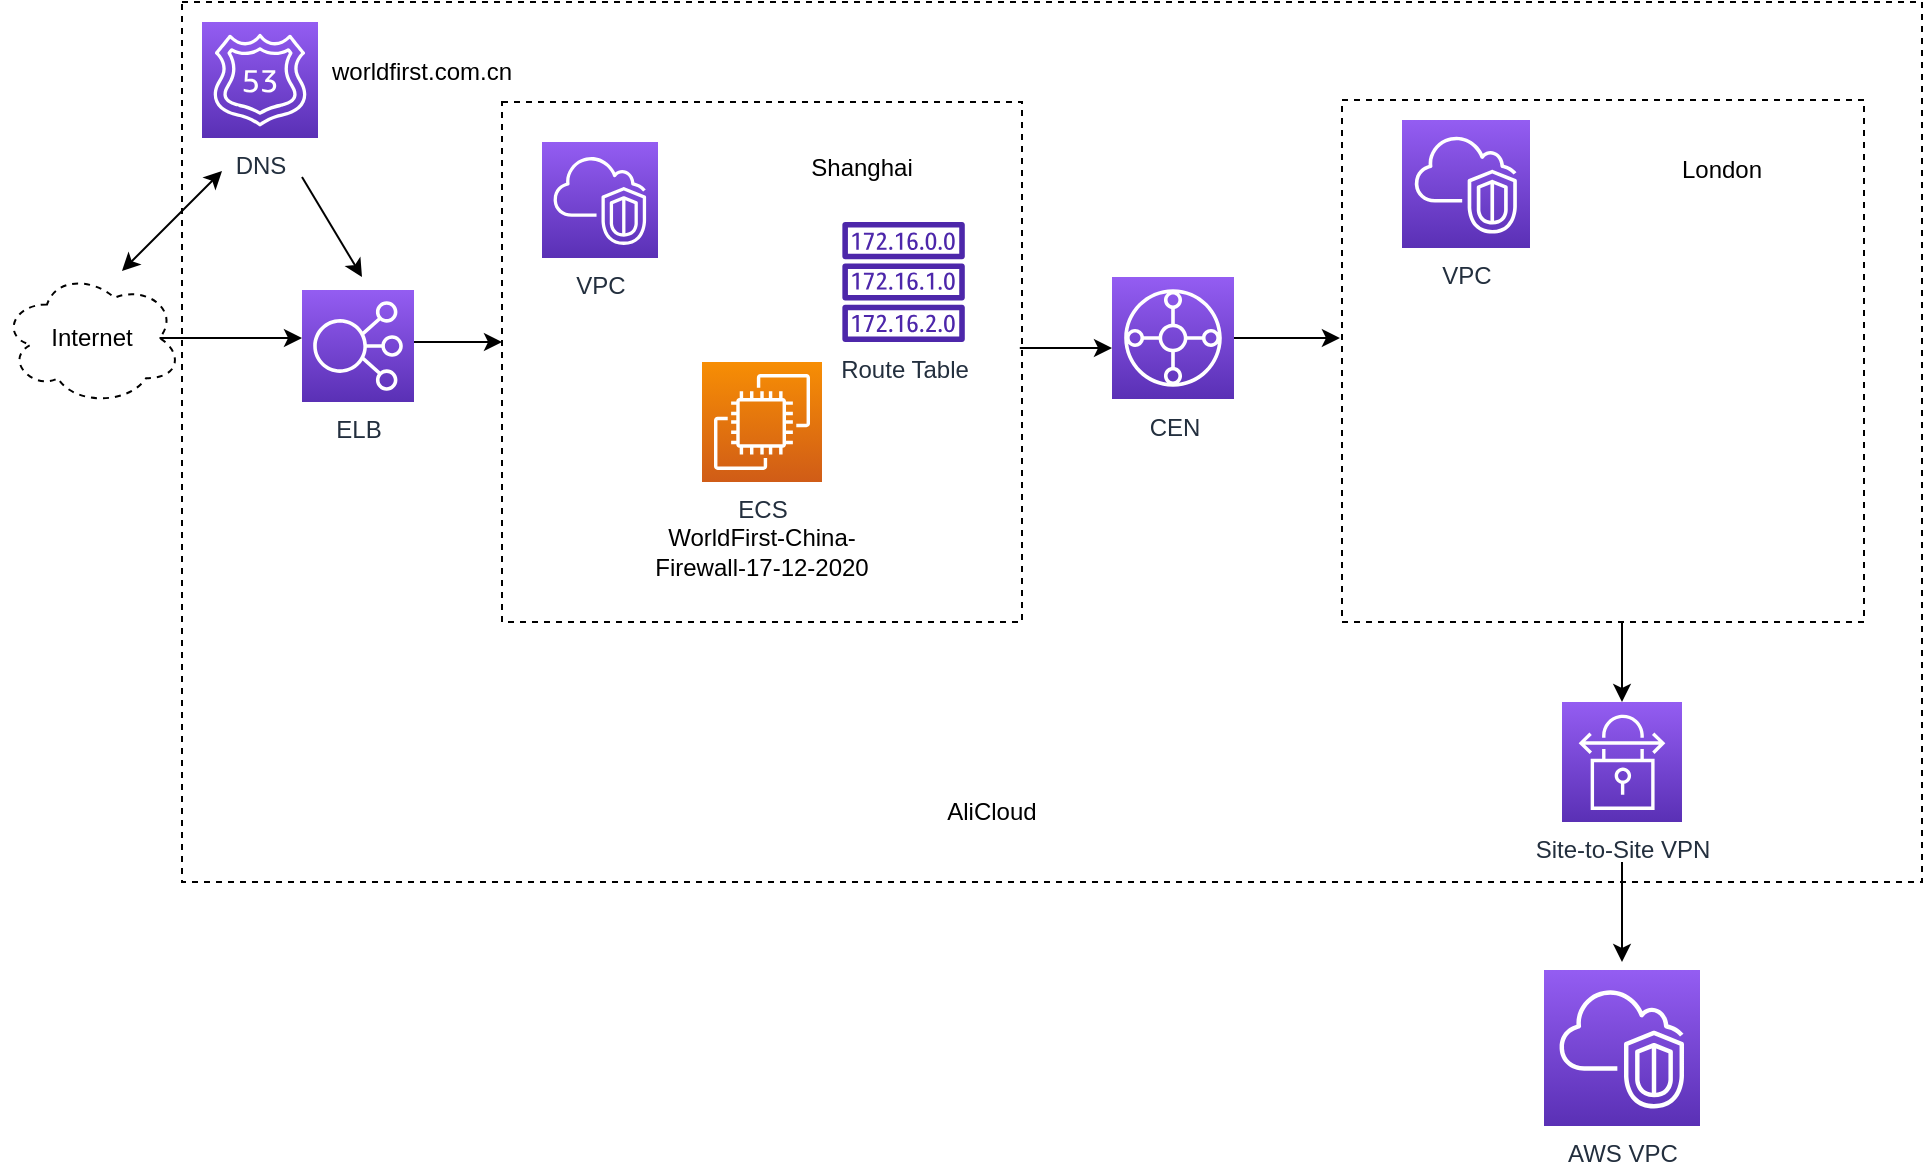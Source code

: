 <mxfile version="20.6.2" type="github">
  <diagram id="Ht1M8jgEwFfnCIfOTk4-" name="Page-1">
    <mxGraphModel dx="1316" dy="834" grid="1" gridSize="10" guides="1" tooltips="1" connect="1" arrows="1" fold="1" page="1" pageScale="1" pageWidth="1169" pageHeight="827" math="0" shadow="0">
      <root>
        <mxCell id="0" />
        <mxCell id="1" parent="0" />
        <mxCell id="76C8o1AgfkSou40HYmaA-1" value="VPC" style="sketch=0;points=[[0,0,0],[0.25,0,0],[0.5,0,0],[0.75,0,0],[1,0,0],[0,1,0],[0.25,1,0],[0.5,1,0],[0.75,1,0],[1,1,0],[0,0.25,0],[0,0.5,0],[0,0.75,0],[1,0.25,0],[1,0.5,0],[1,0.75,0]];outlineConnect=0;fontColor=#232F3E;gradientColor=#945DF2;gradientDirection=north;fillColor=#5A30B5;strokeColor=#ffffff;dashed=0;verticalLabelPosition=bottom;verticalAlign=top;align=center;html=1;fontSize=12;fontStyle=0;aspect=fixed;shape=mxgraph.aws4.resourceIcon;resIcon=mxgraph.aws4.vpc;" vertex="1" parent="1">
          <mxGeometry x="300" y="140" width="58" height="58" as="geometry" />
        </mxCell>
        <mxCell id="76C8o1AgfkSou40HYmaA-6" value="" style="whiteSpace=wrap;html=1;aspect=fixed;dashed=1;fillColor=none;strokeColor=default;shadow=0;" vertex="1" parent="1">
          <mxGeometry x="280" y="120" width="260" height="260" as="geometry" />
        </mxCell>
        <mxCell id="76C8o1AgfkSou40HYmaA-7" value="ECS" style="sketch=0;points=[[0,0,0],[0.25,0,0],[0.5,0,0],[0.75,0,0],[1,0,0],[0,1,0],[0.25,1,0],[0.5,1,0],[0.75,1,0],[1,1,0],[0,0.25,0],[0,0.5,0],[0,0.75,0],[1,0.25,0],[1,0.5,0],[1,0.75,0]];outlineConnect=0;fontColor=#232F3E;gradientColor=#F78E04;gradientDirection=north;fillColor=#D05C17;strokeColor=#ffffff;dashed=0;verticalLabelPosition=bottom;verticalAlign=top;align=center;html=1;fontSize=12;fontStyle=0;aspect=fixed;shape=mxgraph.aws4.resourceIcon;resIcon=mxgraph.aws4.ec2;" vertex="1" parent="1">
          <mxGeometry x="380" y="250" width="60" height="60" as="geometry" />
        </mxCell>
        <mxCell id="76C8o1AgfkSou40HYmaA-8" value="VPC" style="sketch=0;points=[[0,0,0],[0.25,0,0],[0.5,0,0],[0.75,0,0],[1,0,0],[0,1,0],[0.25,1,0],[0.5,1,0],[0.75,1,0],[1,1,0],[0,0.25,0],[0,0.5,0],[0,0.75,0],[1,0.25,0],[1,0.5,0],[1,0.75,0]];outlineConnect=0;fontColor=#232F3E;gradientColor=#945DF2;gradientDirection=north;fillColor=#5A30B5;strokeColor=#ffffff;dashed=0;verticalLabelPosition=bottom;verticalAlign=top;align=center;html=1;fontSize=12;fontStyle=0;aspect=fixed;shape=mxgraph.aws4.resourceIcon;resIcon=mxgraph.aws4.vpc;" vertex="1" parent="1">
          <mxGeometry x="730" y="129" width="64" height="64" as="geometry" />
        </mxCell>
        <mxCell id="76C8o1AgfkSou40HYmaA-36" value="" style="edgeStyle=orthogonalEdgeStyle;rounded=0;orthogonalLoop=1;jettySize=auto;html=1;" edge="1" parent="1" source="76C8o1AgfkSou40HYmaA-9" target="76C8o1AgfkSou40HYmaA-15">
          <mxGeometry relative="1" as="geometry">
            <Array as="points">
              <mxPoint x="840" y="390" />
              <mxPoint x="840" y="390" />
            </Array>
          </mxGeometry>
        </mxCell>
        <mxCell id="76C8o1AgfkSou40HYmaA-9" value="" style="whiteSpace=wrap;html=1;aspect=fixed;dashed=1;fillColor=none;" vertex="1" parent="1">
          <mxGeometry x="700" y="119" width="261" height="261" as="geometry" />
        </mxCell>
        <mxCell id="76C8o1AgfkSou40HYmaA-11" value="Shanghai" style="text;html=1;strokeColor=none;fillColor=none;align=center;verticalAlign=middle;whiteSpace=wrap;rounded=0;dashed=1;" vertex="1" parent="1">
          <mxGeometry x="430" y="138" width="60" height="30" as="geometry" />
        </mxCell>
        <mxCell id="76C8o1AgfkSou40HYmaA-12" value="London" style="text;html=1;strokeColor=none;fillColor=none;align=center;verticalAlign=middle;whiteSpace=wrap;rounded=0;dashed=1;" vertex="1" parent="1">
          <mxGeometry x="860" y="139" width="60" height="30" as="geometry" />
        </mxCell>
        <mxCell id="76C8o1AgfkSou40HYmaA-17" value="" style="edgeStyle=orthogonalEdgeStyle;rounded=0;orthogonalLoop=1;jettySize=auto;html=1;" edge="1" parent="1" source="76C8o1AgfkSou40HYmaA-13" target="76C8o1AgfkSou40HYmaA-6">
          <mxGeometry relative="1" as="geometry">
            <Array as="points">
              <mxPoint x="240" y="240" />
              <mxPoint x="240" y="240" />
            </Array>
          </mxGeometry>
        </mxCell>
        <mxCell id="76C8o1AgfkSou40HYmaA-13" value="ELB" style="sketch=0;points=[[0,0,0],[0.25,0,0],[0.5,0,0],[0.75,0,0],[1,0,0],[0,1,0],[0.25,1,0],[0.5,1,0],[0.75,1,0],[1,1,0],[0,0.25,0],[0,0.5,0],[0,0.75,0],[1,0.25,0],[1,0.5,0],[1,0.75,0]];outlineConnect=0;fontColor=#232F3E;gradientColor=#945DF2;gradientDirection=north;fillColor=#5A30B5;strokeColor=#ffffff;dashed=0;verticalLabelPosition=bottom;verticalAlign=top;align=center;html=1;fontSize=12;fontStyle=0;aspect=fixed;shape=mxgraph.aws4.resourceIcon;resIcon=mxgraph.aws4.elastic_load_balancing;" vertex="1" parent="1">
          <mxGeometry x="180" y="214" width="56" height="56" as="geometry" />
        </mxCell>
        <mxCell id="76C8o1AgfkSou40HYmaA-14" value="CEN" style="sketch=0;points=[[0,0,0],[0.25,0,0],[0.5,0,0],[0.75,0,0],[1,0,0],[0,1,0],[0.25,1,0],[0.5,1,0],[0.75,1,0],[1,1,0],[0,0.25,0],[0,0.5,0],[0,0.75,0],[1,0.25,0],[1,0.5,0],[1,0.75,0]];outlineConnect=0;fontColor=#232F3E;gradientColor=#945DF2;gradientDirection=north;fillColor=#5A30B5;strokeColor=#ffffff;dashed=0;verticalLabelPosition=bottom;verticalAlign=top;align=center;html=1;fontSize=12;fontStyle=0;aspect=fixed;shape=mxgraph.aws4.resourceIcon;resIcon=mxgraph.aws4.transit_gateway;" vertex="1" parent="1">
          <mxGeometry x="585" y="207.5" width="61" height="61" as="geometry" />
        </mxCell>
        <mxCell id="76C8o1AgfkSou40HYmaA-15" value="Site-to-Site VPN" style="sketch=0;points=[[0,0,0],[0.25,0,0],[0.5,0,0],[0.75,0,0],[1,0,0],[0,1,0],[0.25,1,0],[0.5,1,0],[0.75,1,0],[1,1,0],[0,0.25,0],[0,0.5,0],[0,0.75,0],[1,0.25,0],[1,0.5,0],[1,0.75,0]];outlineConnect=0;fontColor=#232F3E;gradientColor=#945DF2;gradientDirection=north;fillColor=#5A30B5;strokeColor=#ffffff;dashed=0;verticalLabelPosition=bottom;verticalAlign=top;align=center;html=1;fontSize=12;fontStyle=0;aspect=fixed;shape=mxgraph.aws4.resourceIcon;resIcon=mxgraph.aws4.site_to_site_vpn;" vertex="1" parent="1">
          <mxGeometry x="810" y="420" width="60" height="60" as="geometry" />
        </mxCell>
        <mxCell id="76C8o1AgfkSou40HYmaA-25" value="WorldFirst-China-Firewall-17-12-2020" style="text;html=1;strokeColor=none;fillColor=none;align=center;verticalAlign=middle;whiteSpace=wrap;rounded=0;dashed=1;" vertex="1" parent="1">
          <mxGeometry x="345" y="330" width="130" height="30" as="geometry" />
        </mxCell>
        <mxCell id="76C8o1AgfkSou40HYmaA-32" value="" style="endArrow=classic;html=1;rounded=0;exitX=1;exitY=0.5;exitDx=0;exitDy=0;exitPerimeter=0;entryX=-0.004;entryY=0.456;entryDx=0;entryDy=0;entryPerimeter=0;" edge="1" parent="1" source="76C8o1AgfkSou40HYmaA-14" target="76C8o1AgfkSou40HYmaA-9">
          <mxGeometry width="50" height="50" relative="1" as="geometry">
            <mxPoint x="650" y="270" as="sourcePoint" />
            <mxPoint x="700" y="220" as="targetPoint" />
          </mxGeometry>
        </mxCell>
        <mxCell id="76C8o1AgfkSou40HYmaA-33" value="" style="endArrow=classic;html=1;rounded=0;exitX=1.015;exitY=0.473;exitDx=0;exitDy=0;exitPerimeter=0;" edge="1" parent="1">
          <mxGeometry width="50" height="50" relative="1" as="geometry">
            <mxPoint x="538.9" y="242.98" as="sourcePoint" />
            <mxPoint x="585" y="243" as="targetPoint" />
          </mxGeometry>
        </mxCell>
        <mxCell id="76C8o1AgfkSou40HYmaA-37" value="AWS VPC" style="sketch=0;points=[[0,0,0],[0.25,0,0],[0.5,0,0],[0.75,0,0],[1,0,0],[0,1,0],[0.25,1,0],[0.5,1,0],[0.75,1,0],[1,1,0],[0,0.25,0],[0,0.5,0],[0,0.75,0],[1,0.25,0],[1,0.5,0],[1,0.75,0]];outlineConnect=0;fontColor=#232F3E;gradientColor=#945DF2;gradientDirection=north;fillColor=#5A30B5;strokeColor=#ffffff;dashed=0;verticalLabelPosition=bottom;verticalAlign=top;align=center;html=1;fontSize=12;fontStyle=0;aspect=fixed;shape=mxgraph.aws4.resourceIcon;resIcon=mxgraph.aws4.vpc;shadow=0;" vertex="1" parent="1">
          <mxGeometry x="801" y="554" width="78" height="78" as="geometry" />
        </mxCell>
        <mxCell id="76C8o1AgfkSou40HYmaA-42" value="" style="endArrow=classic;html=1;rounded=0;" edge="1" parent="1">
          <mxGeometry width="50" height="50" relative="1" as="geometry">
            <mxPoint x="840" y="500" as="sourcePoint" />
            <mxPoint x="840" y="550" as="targetPoint" />
          </mxGeometry>
        </mxCell>
        <mxCell id="76C8o1AgfkSou40HYmaA-43" value="Internet" style="ellipse;shape=cloud;whiteSpace=wrap;html=1;shadow=0;dashed=1;strokeColor=default;fillColor=none;" vertex="1" parent="1">
          <mxGeometry x="30" y="204.5" width="90" height="67" as="geometry" />
        </mxCell>
        <mxCell id="76C8o1AgfkSou40HYmaA-45" value="" style="endArrow=classic;html=1;rounded=0;exitX=0.875;exitY=0.5;exitDx=0;exitDy=0;exitPerimeter=0;" edge="1" parent="1" source="76C8o1AgfkSou40HYmaA-43">
          <mxGeometry width="50" height="50" relative="1" as="geometry">
            <mxPoint x="130" y="240" as="sourcePoint" />
            <mxPoint x="180" y="238" as="targetPoint" />
          </mxGeometry>
        </mxCell>
        <mxCell id="76C8o1AgfkSou40HYmaA-47" value="DNS" style="sketch=0;points=[[0,0,0],[0.25,0,0],[0.5,0,0],[0.75,0,0],[1,0,0],[0,1,0],[0.25,1,0],[0.5,1,0],[0.75,1,0],[1,1,0],[0,0.25,0],[0,0.5,0],[0,0.75,0],[1,0.25,0],[1,0.5,0],[1,0.75,0]];outlineConnect=0;fontColor=#232F3E;gradientColor=#945DF2;gradientDirection=north;fillColor=#5A30B5;strokeColor=#ffffff;dashed=0;verticalLabelPosition=bottom;verticalAlign=top;align=center;html=1;fontSize=12;fontStyle=0;aspect=fixed;shape=mxgraph.aws4.resourceIcon;resIcon=mxgraph.aws4.route_53;shadow=0;" vertex="1" parent="1">
          <mxGeometry x="130" y="80" width="58" height="58" as="geometry" />
        </mxCell>
        <mxCell id="76C8o1AgfkSou40HYmaA-49" value="" style="endArrow=classic;startArrow=classic;html=1;rounded=0;" edge="1" parent="1">
          <mxGeometry width="50" height="50" relative="1" as="geometry">
            <mxPoint x="90" y="204.5" as="sourcePoint" />
            <mxPoint x="140" y="154.5" as="targetPoint" />
          </mxGeometry>
        </mxCell>
        <mxCell id="76C8o1AgfkSou40HYmaA-50" value="" style="endArrow=classic;html=1;rounded=0;" edge="1" parent="1">
          <mxGeometry width="50" height="50" relative="1" as="geometry">
            <mxPoint x="180" y="157.5" as="sourcePoint" />
            <mxPoint x="210" y="207.5" as="targetPoint" />
          </mxGeometry>
        </mxCell>
        <mxCell id="76C8o1AgfkSou40HYmaA-51" value="" style="rounded=0;whiteSpace=wrap;html=1;shadow=0;dashed=1;strokeColor=default;fillColor=none;" vertex="1" parent="1">
          <mxGeometry x="120" y="70" width="870" height="440" as="geometry" />
        </mxCell>
        <mxCell id="76C8o1AgfkSou40HYmaA-53" value="AliCloud" style="text;html=1;strokeColor=none;fillColor=none;align=center;verticalAlign=middle;whiteSpace=wrap;rounded=0;shadow=0;dashed=1;" vertex="1" parent="1">
          <mxGeometry x="450" y="460" width="150" height="30" as="geometry" />
        </mxCell>
        <mxCell id="76C8o1AgfkSou40HYmaA-54" value="Route Table" style="sketch=0;outlineConnect=0;fontColor=#232F3E;gradientColor=none;fillColor=#4D27AA;strokeColor=none;dashed=0;verticalLabelPosition=bottom;verticalAlign=top;align=center;html=1;fontSize=12;fontStyle=0;aspect=fixed;pointerEvents=1;shape=mxgraph.aws4.route_table;shadow=0;" vertex="1" parent="1">
          <mxGeometry x="450" y="180" width="61.58" height="60" as="geometry" />
        </mxCell>
        <mxCell id="76C8o1AgfkSou40HYmaA-55" value="worldfirst.com.cn" style="text;html=1;strokeColor=none;fillColor=none;align=center;verticalAlign=middle;whiteSpace=wrap;rounded=0;shadow=0;dashed=1;" vertex="1" parent="1">
          <mxGeometry x="190" y="90" width="100" height="30" as="geometry" />
        </mxCell>
      </root>
    </mxGraphModel>
  </diagram>
</mxfile>
